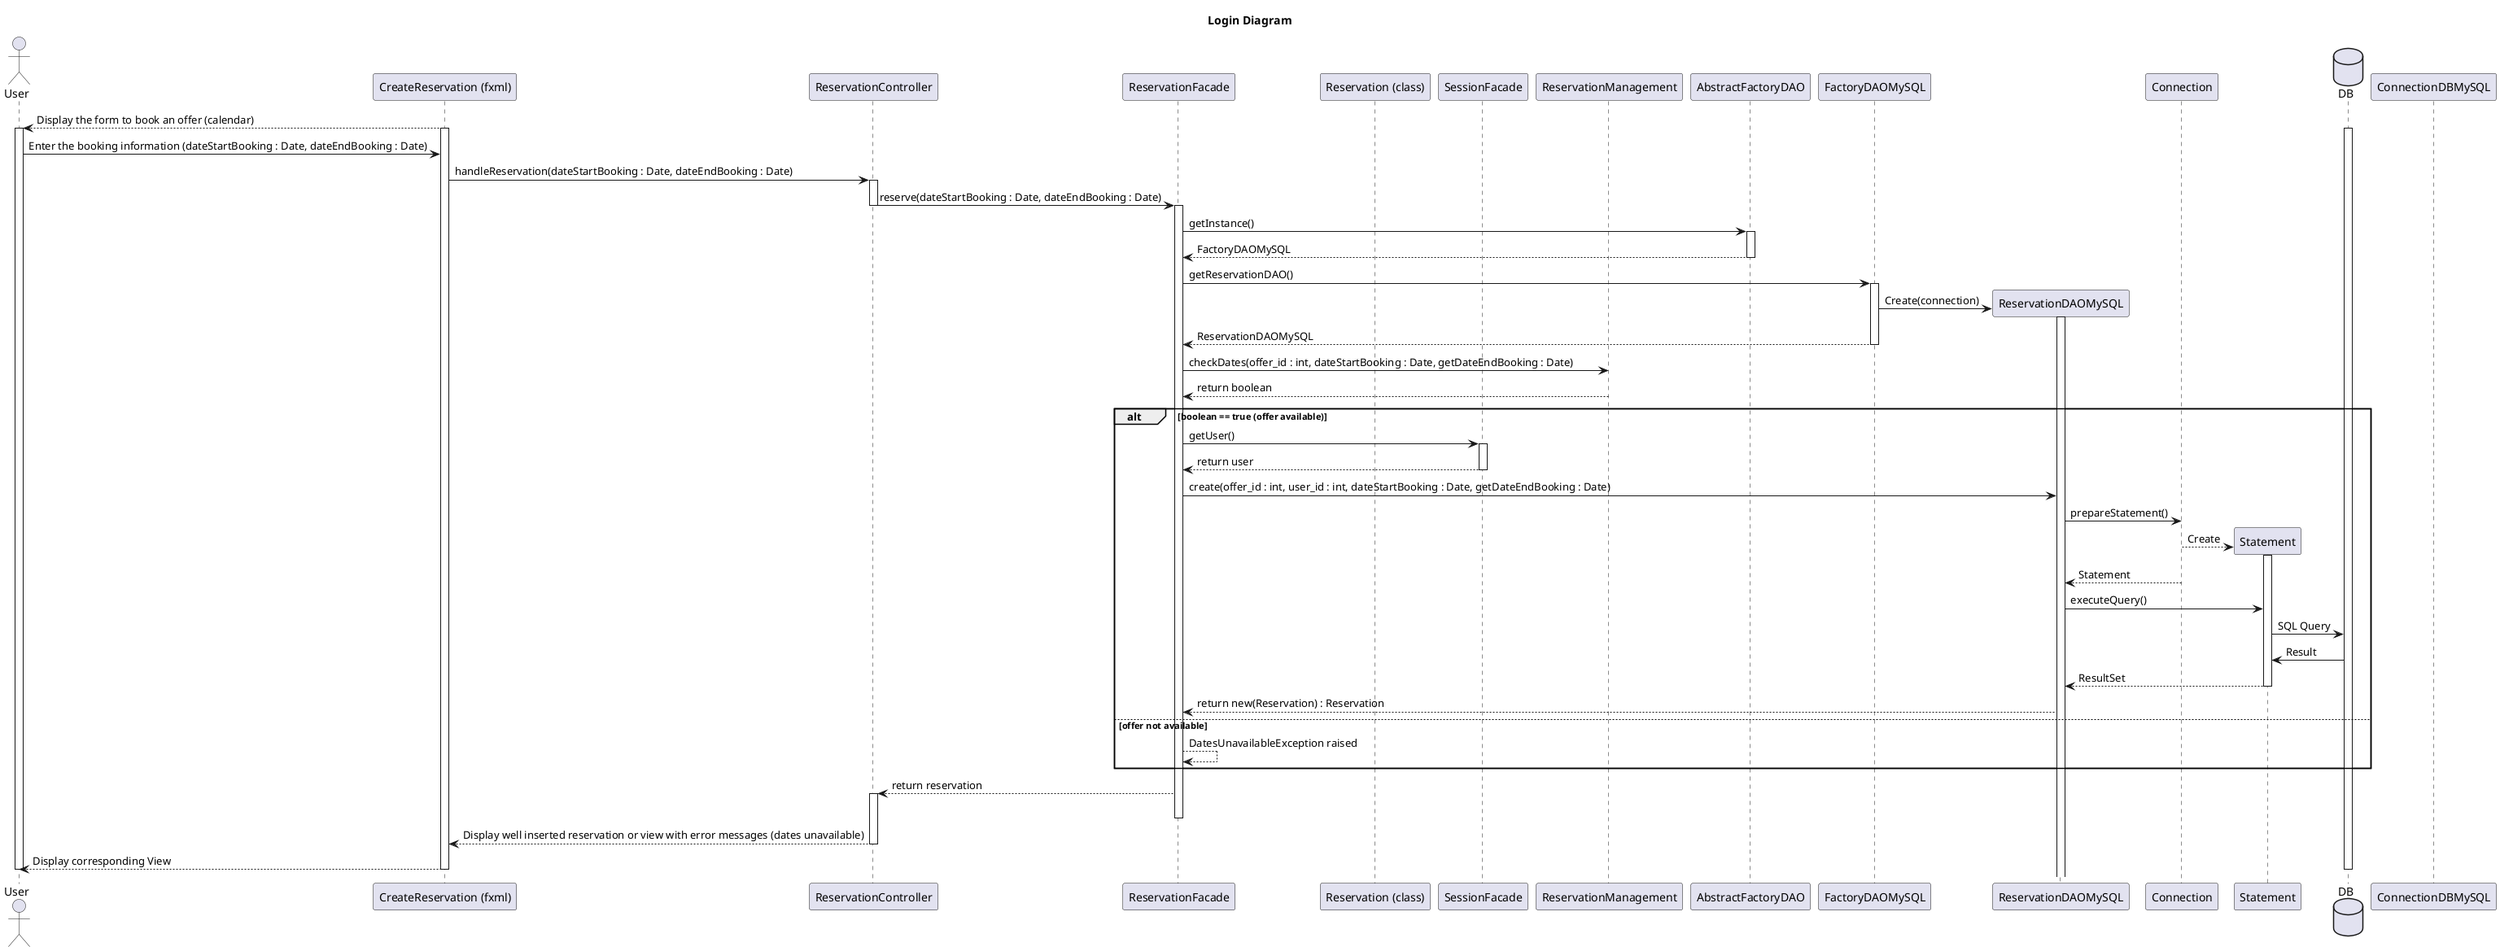 @startuml
title Login Diagram

actor User
participant "CreateReservation (fxml)"
participant ReservationController
participant ReservationFacade
participant "Reservation (class)"
participant SessionFacade
participant ReservationManagement
participant AbstractFactoryDAO
participant FactoryDAOMySQL
participant ReservationDAOMySQL
participant Connection
participant Statement
database DB


"CreateReservation (fxml)"-->User: Display the form to book an offer (calendar)

activate "CreateReservation (fxml)"
activate User
activate DB


User->"CreateReservation (fxml)": Enter the booking information (dateStartBooking : Date, dateEndBooking : Date)

"CreateReservation (fxml)"->ReservationController: handleReservation(dateStartBooking : Date, dateEndBooking : Date)

activate ReservationController

ReservationController->ReservationFacade:reserve(dateStartBooking : Date, dateEndBooking : Date)

deactivate ReservationController

activate ReservationFacade

ReservationFacade->AbstractFactoryDAO:getInstance()
activate AbstractFactoryDAO

AbstractFactoryDAO--> ReservationFacade : FactoryDAOMySQL
deactivate AbstractFactoryDAO

ReservationFacade -> FactoryDAOMySQL:getReservationDAO()

activate FactoryDAOMySQL

FactoryDAOMySQL->ReservationDAOMySQL **:Create(connection)

activate ReservationDAOMySQL
FactoryDAOMySQL-->ReservationFacade:ReservationDAOMySQL

deactivate FactoryDAOMySQL
ReservationFacade->ReservationManagement:checkDates(offer_id : int, dateStartBooking : Date, getDateEndBooking : Date)
ReservationManagement-->ReservationFacade:return boolean
alt boolean == true (offer available)

    ReservationFacade->SessionFacade: getUser()
    activate SessionFacade
    SessionFacade-->ReservationFacade: return user
    deactivate SessionFacade

    ReservationFacade->ReservationDAOMySQL: create(offer_id : int, user_id : int, dateStartBooking : Date, getDateEndBooking : Date)

    ReservationDAOMySQL->Connection: prepareStatement()

    Connection-->Statement **: Create

    activate Statement

    Connection-->ReservationDAOMySQL: Statement

    deactivate Connection

    ReservationDAOMySQL->Statement:executeQuery()

    Statement->DB: SQL Query

    DB->Statement:Result

    Statement-->ReservationDAOMySQL: ResultSet

    deactivate Statement

    ReservationDAOMySQL-->ReservationFacade: return new(Reservation) : Reservation

else offer not available
    ReservationFacade-->ReservationFacade:DatesUnavailableException raised
end

ReservationFacade-->ReservationController : return reservation
    activate ReservationController

    deactivate ReservationFacade

ReservationController-->"CreateReservation (fxml)": Display well inserted reservation or view with error messages (dates unavailable)

deactivate ReservationController

"CreateReservation (fxml)"-->User: Display corresponding View
deactivate "CreateReservation (fxml)"
deactivate DB
deactivate ReservationManagement
deactivate User
deactivate ConnectionDBMySQL

@enduml